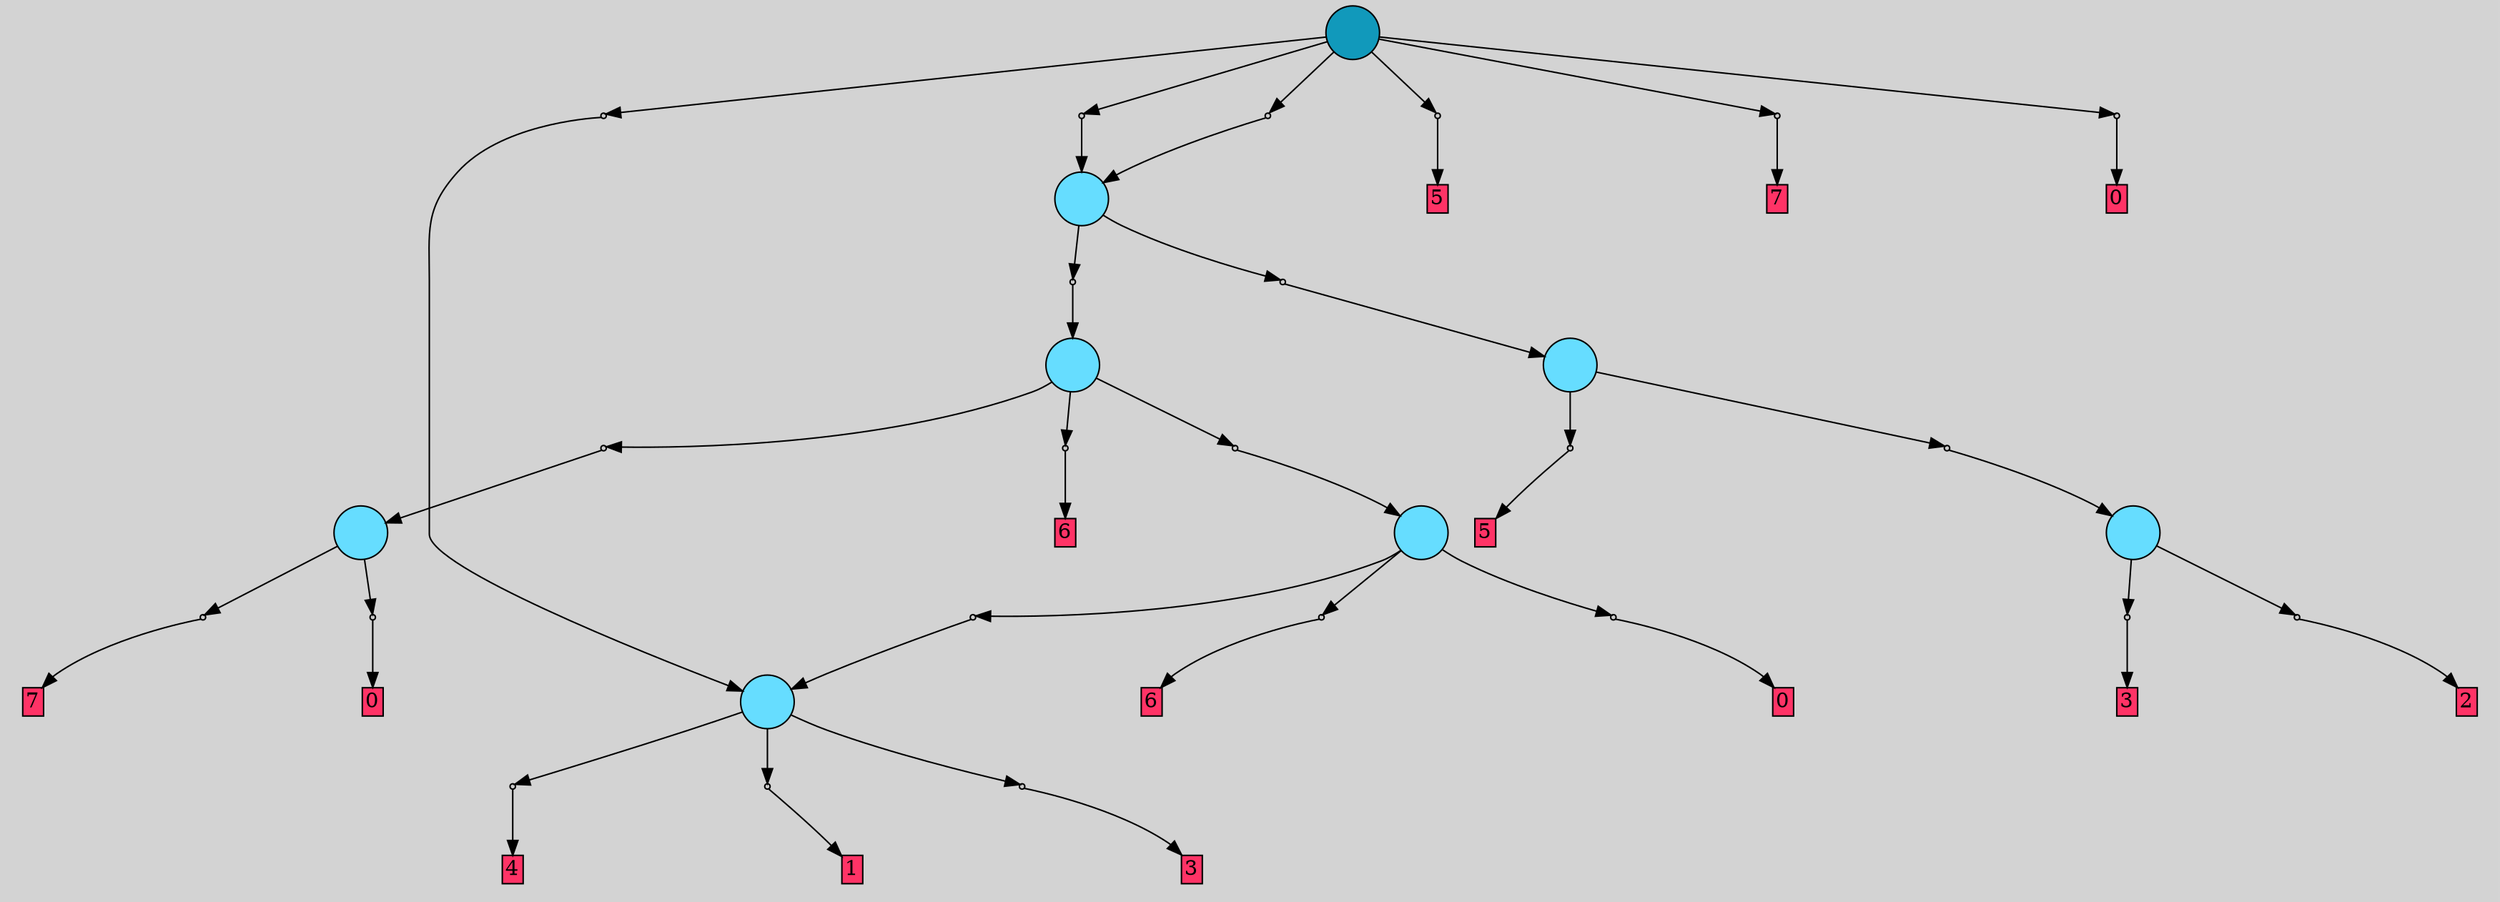 // File exported with GEGELATI v1.3.1
// On the 2024-04-12 16:12:13
// With the File::TPGGraphDotExporter
digraph{
	graph[pad = "0.212, 0.055" bgcolor = lightgray]
	node[shape=circle style = filled label = ""]
		T0 [fillcolor="#66ddff"]
		T1 [fillcolor="#66ddff"]
		T2 [fillcolor="#66ddff"]
		T3 [fillcolor="#66ddff"]
		T4 [fillcolor="#66ddff"]
		T5 [fillcolor="#66ddff"]
		T6 [fillcolor="#66ddff"]
		T7 [fillcolor="#1199bb"]
		P0 [fillcolor="#cccccc" shape=point] //
		I0 [shape=box style=invis label="1|0&2|2#3|3#2|4#0|5&#92;n"]
		P0 -> I0[style=invis]
		A0 [fillcolor="#ff3366" shape=box margin=0.03 width=0 height=0 label="2"]
		T0 -> P0 -> A0
		P1 [fillcolor="#cccccc" shape=point] //
		I1 [shape=box style=invis label="2|0&1|4#4|6#2|6#0|7&#92;n"]
		P1 -> I1[style=invis]
		A1 [fillcolor="#ff3366" shape=box margin=0.03 width=0 height=0 label="3"]
		T0 -> P1 -> A1
		P2 [fillcolor="#cccccc" shape=point] //
		I2 [shape=box style=invis label=""]
		P2 -> I2[style=invis]
		A2 [fillcolor="#ff3366" shape=box margin=0.03 width=0 height=0 label="4"]
		T1 -> P2 -> A2
		P3 [fillcolor="#cccccc" shape=point] //
		I3 [shape=box style=invis label="0|0&3|0#4|0#3|5#4|7&#92;n"]
		P3 -> I3[style=invis]
		A3 [fillcolor="#ff3366" shape=box margin=0.03 width=0 height=0 label="1"]
		T1 -> P3 -> A3
		P4 [fillcolor="#cccccc" shape=point] //
		I4 [shape=box style=invis label="2|0&1|4#4|6#2|6#0|7&#92;n"]
		P4 -> I4[style=invis]
		A4 [fillcolor="#ff3366" shape=box margin=0.03 width=0 height=0 label="3"]
		T1 -> P4 -> A4
		P5 [fillcolor="#cccccc" shape=point] //
		I5 [shape=box style=invis label="7|0&2|6#1|2#4|2#3|7&#92;n"]
		P5 -> I5[style=invis]
		A5 [fillcolor="#ff3366" shape=box margin=0.03 width=0 height=0 label="0"]
		T2 -> P5 -> A5
		P6 [fillcolor="#cccccc" shape=point] //
		I6 [shape=box style=invis label="1|0&3|7#1|1#0|5#3|2&#92;n6|0&0|0#4|2#3|5#2|6&#92;n"]
		P6 -> I6[style=invis]
		A6 [fillcolor="#ff3366" shape=box margin=0.03 width=0 height=0 label="7"]
		T2 -> P6 -> A6
		P7 [fillcolor="#cccccc" shape=point] //
		I7 [shape=box style=invis label="6|7&4|5#1|1#0|2#0|5&#92;n3|0&0|7#1|7#0|5#3|1&#92;n"]
		P7 -> I7[style=invis]
		A7 [fillcolor="#ff3366" shape=box margin=0.03 width=0 height=0 label="6"]
		T3 -> P7 -> A7
		P8 [fillcolor="#cccccc" shape=point] //
		I8 [shape=box style=invis label="7|0&0|5#3|1#4|0#3|3&#92;n"]
		P8 -> I8[style=invis]
		A8 [fillcolor="#ff3366" shape=box margin=0.03 width=0 height=0 label="0"]
		T3 -> P8 -> A8
		P9 [fillcolor="#cccccc" shape=point] //
		I9 [shape=box style=invis label="4|0&4|3#1|4#2|6#0|6&#92;n"]
		P9 -> I9[style=invis]
		T3 -> P9 -> T1
		P10 [fillcolor="#cccccc" shape=point] //
		I10 [shape=box style=invis label="5|7&2|6#0|5#4|0#0|6&#92;n7|0&4|2#0|7#1|3#4|0&#92;n"]
		P10 -> I10[style=invis]
		T4 -> P10 -> T2
		P11 [fillcolor="#cccccc" shape=point] //
		I11 [shape=box style=invis label="2|0&1|6#4|3#3|0#0|0&#92;n"]
		P11 -> I11[style=invis]
		T4 -> P11 -> T3
		P12 [fillcolor="#cccccc" shape=point] //
		I12 [shape=box style=invis label="3|0&3|7#0|3#2|2#4|2&#92;n"]
		P12 -> I12[style=invis]
		A9 [fillcolor="#ff3366" shape=box margin=0.03 width=0 height=0 label="6"]
		T4 -> P12 -> A9
		P13 [fillcolor="#cccccc" shape=point] //
		I13 [shape=box style=invis label="3|0&2|3#0|4#3|7#0|0&#92;n"]
		P13 -> I13[style=invis]
		T5 -> P13 -> T0
		P14 [fillcolor="#cccccc" shape=point] //
		I14 [shape=box style=invis label="5|7&2|6#0|5#2|0#0|6&#92;n7|0&4|2#0|7#1|3#4|0&#92;n"]
		P14 -> I14[style=invis]
		A10 [fillcolor="#ff3366" shape=box margin=0.03 width=0 height=0 label="5"]
		T5 -> P14 -> A10
		P15 [fillcolor="#cccccc" shape=point] //
		I15 [shape=box style=invis label="7|0&4|2#2|7#1|3#4|0&#92;n"]
		P15 -> I15[style=invis]
		T6 -> P15 -> T4
		P16 [fillcolor="#cccccc" shape=point] //
		I16 [shape=box style=invis label="3|0&3|2#0|6#4|3#3|1&#92;n"]
		P16 -> I16[style=invis]
		T6 -> P16 -> T5
		P17 [fillcolor="#cccccc" shape=point] //
		I17 [shape=box style=invis label="3|0&3|2#0|6#4|3#3|1&#92;n"]
		P17 -> I17[style=invis]
		A11 [fillcolor="#ff3366" shape=box margin=0.03 width=0 height=0 label="5"]
		T7 -> P17 -> A11
		P18 [fillcolor="#cccccc" shape=point] //
		I18 [shape=box style=invis label="2|0&3|7#2|5#0|6#0|7&#92;n"]
		P18 -> I18[style=invis]
		A12 [fillcolor="#ff3366" shape=box margin=0.03 width=0 height=0 label="7"]
		T7 -> P18 -> A12
		P19 [fillcolor="#cccccc" shape=point] //
		I19 [shape=box style=invis label="1|0&0|5#4|2#1|1#4|2&#92;n"]
		P19 -> I19[style=invis]
		T7 -> P19 -> T1
		P20 [fillcolor="#cccccc" shape=point] //
		I20 [shape=box style=invis label="3|0&3|0#0|5#2|3#1|5&#92;n"]
		P20 -> I20[style=invis]
		T7 -> P20 -> T6
		P21 [fillcolor="#cccccc" shape=point] //
		I21 [shape=box style=invis label="2|0&3|7#1|6#4|5#4|5&#92;n"]
		P21 -> I21[style=invis]
		A13 [fillcolor="#ff3366" shape=box margin=0.03 width=0 height=0 label="0"]
		T7 -> P21 -> A13
		P22 [fillcolor="#cccccc" shape=point] //
		I22 [shape=box style=invis label="6|0&3|4#2|0#4|4#4|1&#92;n"]
		P22 -> I22[style=invis]
		T7 -> P22 -> T6
		{ rank= same T7 }
}

